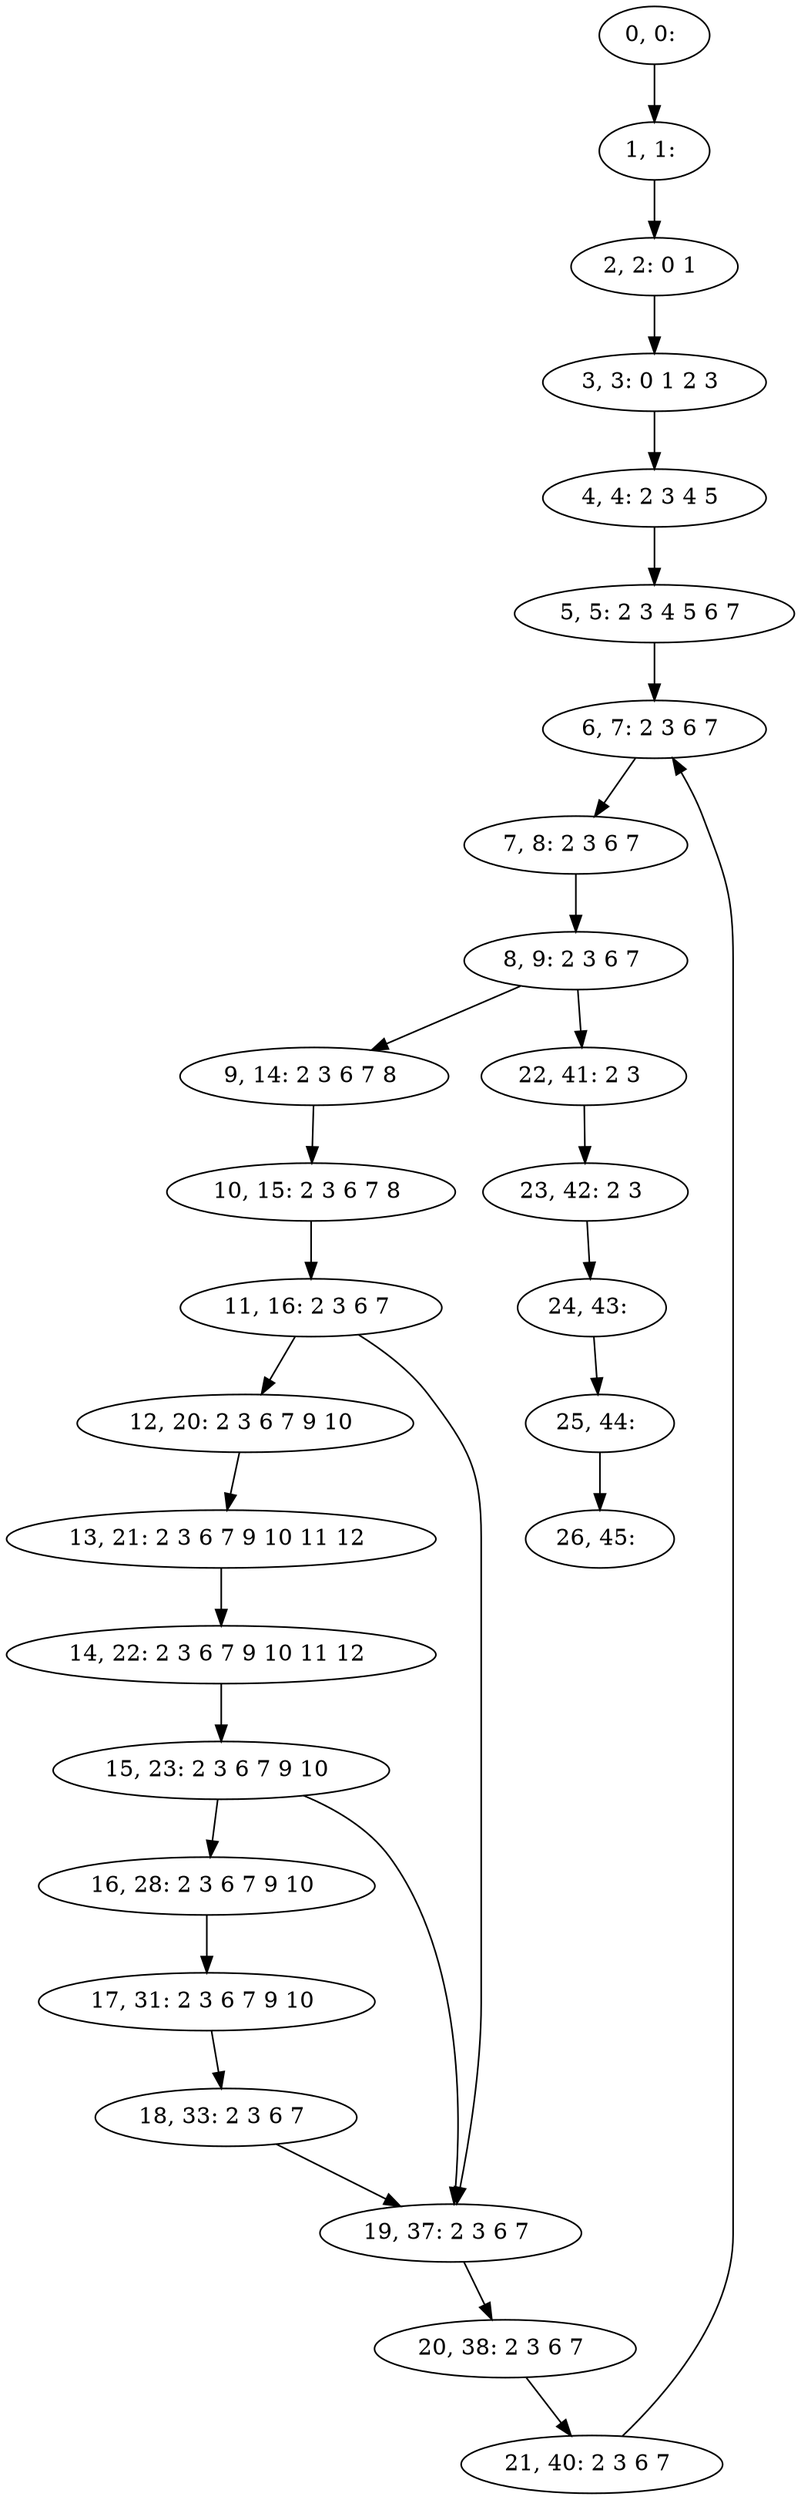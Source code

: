 digraph G {
0[label="0, 0: "];
1[label="1, 1: "];
2[label="2, 2: 0 1 "];
3[label="3, 3: 0 1 2 3 "];
4[label="4, 4: 2 3 4 5 "];
5[label="5, 5: 2 3 4 5 6 7 "];
6[label="6, 7: 2 3 6 7 "];
7[label="7, 8: 2 3 6 7 "];
8[label="8, 9: 2 3 6 7 "];
9[label="9, 14: 2 3 6 7 8 "];
10[label="10, 15: 2 3 6 7 8 "];
11[label="11, 16: 2 3 6 7 "];
12[label="12, 20: 2 3 6 7 9 10 "];
13[label="13, 21: 2 3 6 7 9 10 11 12 "];
14[label="14, 22: 2 3 6 7 9 10 11 12 "];
15[label="15, 23: 2 3 6 7 9 10 "];
16[label="16, 28: 2 3 6 7 9 10 "];
17[label="17, 31: 2 3 6 7 9 10 "];
18[label="18, 33: 2 3 6 7 "];
19[label="19, 37: 2 3 6 7 "];
20[label="20, 38: 2 3 6 7 "];
21[label="21, 40: 2 3 6 7 "];
22[label="22, 41: 2 3 "];
23[label="23, 42: 2 3 "];
24[label="24, 43: "];
25[label="25, 44: "];
26[label="26, 45: "];
0->1 ;
1->2 ;
2->3 ;
3->4 ;
4->5 ;
5->6 ;
6->7 ;
7->8 ;
8->9 ;
8->22 ;
9->10 ;
10->11 ;
11->12 ;
11->19 ;
12->13 ;
13->14 ;
14->15 ;
15->16 ;
15->19 ;
16->17 ;
17->18 ;
18->19 ;
19->20 ;
20->21 ;
21->6 ;
22->23 ;
23->24 ;
24->25 ;
25->26 ;
}
